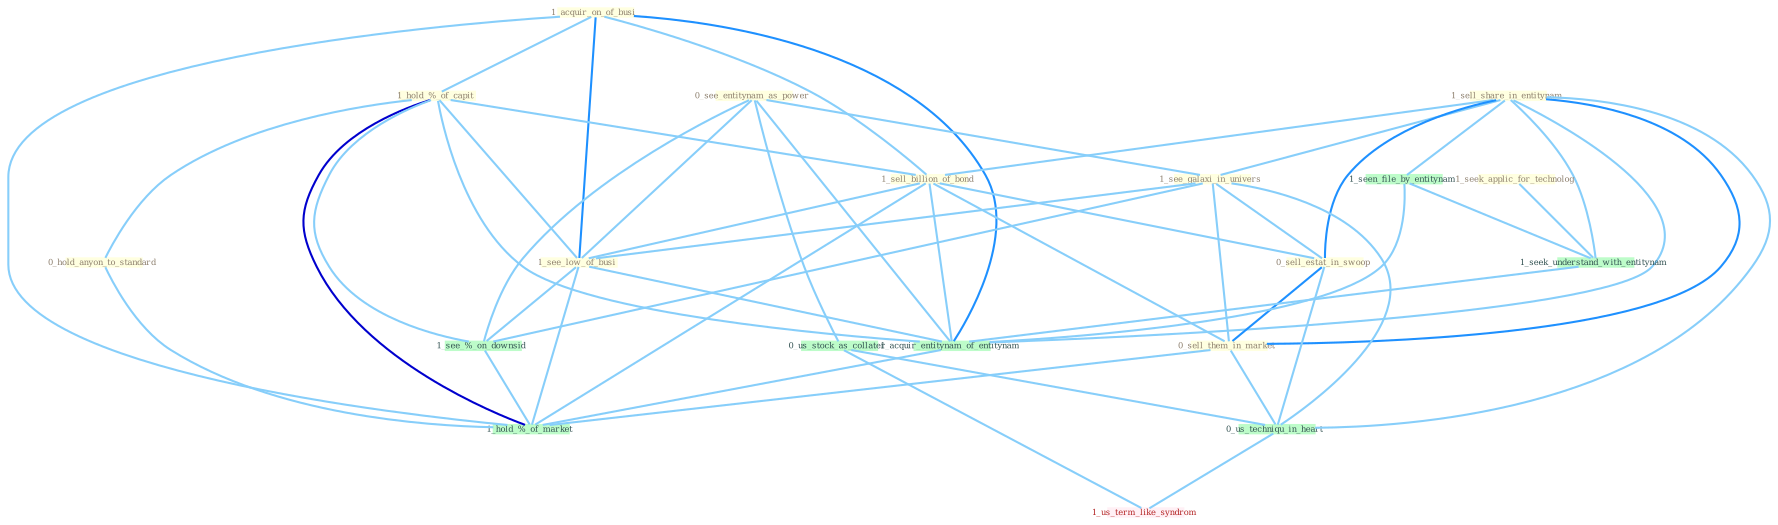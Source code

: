 Graph G{ 
    node
    [shape=polygon,style=filled,width=.5,height=.06,color="#BDFCC9",fixedsize=true,fontsize=4,
    fontcolor="#2f4f4f"];
    {node
    [color="#ffffe0", fontcolor="#8b7d6b"] "1_acquir_on_of_busi " "1_hold_%_of_capit " "0_see_entitynam_as_power " "1_sell_share_in_entitynam " "1_seek_applic_for_technolog " "1_sell_billion_of_bond " "1_see_galaxi_in_univers " "1_see_low_of_busi " "0_sell_estat_in_swoop " "0_sell_them_in_market " "0_hold_anyon_to_standard "}
{node [color="#fff0f5", fontcolor="#b22222"] "1_us_term_like_syndrom "}
edge [color="#B0E2FF"];

	"1_acquir_on_of_busi " -- "1_hold_%_of_capit " [w="1", color="#87cefa" ];
	"1_acquir_on_of_busi " -- "1_sell_billion_of_bond " [w="1", color="#87cefa" ];
	"1_acquir_on_of_busi " -- "1_see_low_of_busi " [w="2", color="#1e90ff" , len=0.8];
	"1_acquir_on_of_busi " -- "1_acquir_entitynam_of_entitynam " [w="2", color="#1e90ff" , len=0.8];
	"1_acquir_on_of_busi " -- "1_hold_%_of_market " [w="1", color="#87cefa" ];
	"1_hold_%_of_capit " -- "1_sell_billion_of_bond " [w="1", color="#87cefa" ];
	"1_hold_%_of_capit " -- "1_see_low_of_busi " [w="1", color="#87cefa" ];
	"1_hold_%_of_capit " -- "0_hold_anyon_to_standard " [w="1", color="#87cefa" ];
	"1_hold_%_of_capit " -- "1_acquir_entitynam_of_entitynam " [w="1", color="#87cefa" ];
	"1_hold_%_of_capit " -- "1_see_%_on_downsid " [w="1", color="#87cefa" ];
	"1_hold_%_of_capit " -- "1_hold_%_of_market " [w="3", color="#0000cd" , len=0.6];
	"0_see_entitynam_as_power " -- "1_see_galaxi_in_univers " [w="1", color="#87cefa" ];
	"0_see_entitynam_as_power " -- "1_see_low_of_busi " [w="1", color="#87cefa" ];
	"0_see_entitynam_as_power " -- "0_us_stock_as_collater " [w="1", color="#87cefa" ];
	"0_see_entitynam_as_power " -- "1_acquir_entitynam_of_entitynam " [w="1", color="#87cefa" ];
	"0_see_entitynam_as_power " -- "1_see_%_on_downsid " [w="1", color="#87cefa" ];
	"1_sell_share_in_entitynam " -- "1_sell_billion_of_bond " [w="1", color="#87cefa" ];
	"1_sell_share_in_entitynam " -- "1_see_galaxi_in_univers " [w="1", color="#87cefa" ];
	"1_sell_share_in_entitynam " -- "0_sell_estat_in_swoop " [w="2", color="#1e90ff" , len=0.8];
	"1_sell_share_in_entitynam " -- "0_sell_them_in_market " [w="2", color="#1e90ff" , len=0.8];
	"1_sell_share_in_entitynam " -- "1_seen_file_by_entitynam " [w="1", color="#87cefa" ];
	"1_sell_share_in_entitynam " -- "1_seek_understand_with_entitynam " [w="1", color="#87cefa" ];
	"1_sell_share_in_entitynam " -- "1_acquir_entitynam_of_entitynam " [w="1", color="#87cefa" ];
	"1_sell_share_in_entitynam " -- "0_us_techniqu_in_heart " [w="1", color="#87cefa" ];
	"1_seek_applic_for_technolog " -- "1_seek_understand_with_entitynam " [w="1", color="#87cefa" ];
	"1_sell_billion_of_bond " -- "1_see_low_of_busi " [w="1", color="#87cefa" ];
	"1_sell_billion_of_bond " -- "0_sell_estat_in_swoop " [w="1", color="#87cefa" ];
	"1_sell_billion_of_bond " -- "0_sell_them_in_market " [w="1", color="#87cefa" ];
	"1_sell_billion_of_bond " -- "1_acquir_entitynam_of_entitynam " [w="1", color="#87cefa" ];
	"1_sell_billion_of_bond " -- "1_hold_%_of_market " [w="1", color="#87cefa" ];
	"1_see_galaxi_in_univers " -- "1_see_low_of_busi " [w="1", color="#87cefa" ];
	"1_see_galaxi_in_univers " -- "0_sell_estat_in_swoop " [w="1", color="#87cefa" ];
	"1_see_galaxi_in_univers " -- "0_sell_them_in_market " [w="1", color="#87cefa" ];
	"1_see_galaxi_in_univers " -- "0_us_techniqu_in_heart " [w="1", color="#87cefa" ];
	"1_see_galaxi_in_univers " -- "1_see_%_on_downsid " [w="1", color="#87cefa" ];
	"1_see_low_of_busi " -- "1_acquir_entitynam_of_entitynam " [w="1", color="#87cefa" ];
	"1_see_low_of_busi " -- "1_see_%_on_downsid " [w="1", color="#87cefa" ];
	"1_see_low_of_busi " -- "1_hold_%_of_market " [w="1", color="#87cefa" ];
	"0_sell_estat_in_swoop " -- "0_sell_them_in_market " [w="2", color="#1e90ff" , len=0.8];
	"0_sell_estat_in_swoop " -- "0_us_techniqu_in_heart " [w="1", color="#87cefa" ];
	"0_sell_them_in_market " -- "0_us_techniqu_in_heart " [w="1", color="#87cefa" ];
	"0_sell_them_in_market " -- "1_hold_%_of_market " [w="1", color="#87cefa" ];
	"0_hold_anyon_to_standard " -- "1_hold_%_of_market " [w="1", color="#87cefa" ];
	"1_seen_file_by_entitynam " -- "1_seek_understand_with_entitynam " [w="1", color="#87cefa" ];
	"1_seen_file_by_entitynam " -- "1_acquir_entitynam_of_entitynam " [w="1", color="#87cefa" ];
	"0_us_stock_as_collater " -- "0_us_techniqu_in_heart " [w="1", color="#87cefa" ];
	"0_us_stock_as_collater " -- "1_us_term_like_syndrom " [w="1", color="#87cefa" ];
	"1_seek_understand_with_entitynam " -- "1_acquir_entitynam_of_entitynam " [w="1", color="#87cefa" ];
	"1_acquir_entitynam_of_entitynam " -- "1_hold_%_of_market " [w="1", color="#87cefa" ];
	"0_us_techniqu_in_heart " -- "1_us_term_like_syndrom " [w="1", color="#87cefa" ];
	"1_see_%_on_downsid " -- "1_hold_%_of_market " [w="1", color="#87cefa" ];
}